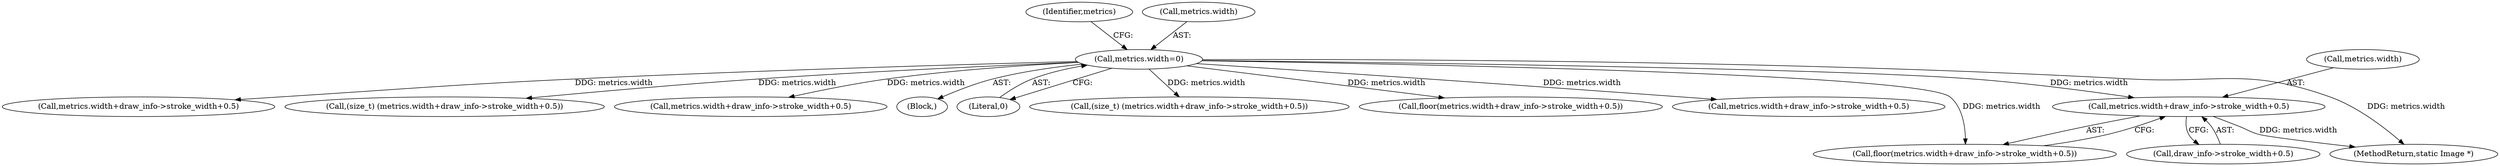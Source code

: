 digraph "0_ImageMagick_f6e9d0d9955e85bdd7540b251cd50d598dacc5e6_30@pointer" {
"1000474" [label="(Call,metrics.width+draw_info->stroke_width+0.5)"];
"1000199" [label="(Call,metrics.width=0)"];
"1000474" [label="(Call,metrics.width+draw_info->stroke_width+0.5)"];
"1000475" [label="(Call,metrics.width)"];
"1000199" [label="(Call,metrics.width=0)"];
"1000334" [label="(Call,metrics.width+draw_info->stroke_width+0.5)"];
"1000233" [label="(Call,(size_t) (metrics.width+draw_info->stroke_width+0.5))"];
"1000874" [label="(MethodReturn,static Image *)"];
"1000473" [label="(Call,floor(metrics.width+draw_info->stroke_width+0.5))"];
"1000626" [label="(Call,metrics.width+draw_info->stroke_width+0.5)"];
"1000105" [label="(Block,)"];
"1000203" [label="(Literal,0)"];
"1000624" [label="(Call,(size_t) (metrics.width+draw_info->stroke_width+0.5))"];
"1000206" [label="(Identifier,metrics)"];
"1000333" [label="(Call,floor(metrics.width+draw_info->stroke_width+0.5))"];
"1000478" [label="(Call,draw_info->stroke_width+0.5)"];
"1000235" [label="(Call,metrics.width+draw_info->stroke_width+0.5)"];
"1000200" [label="(Call,metrics.width)"];
"1000474" -> "1000473"  [label="AST: "];
"1000474" -> "1000478"  [label="CFG: "];
"1000475" -> "1000474"  [label="AST: "];
"1000478" -> "1000474"  [label="AST: "];
"1000473" -> "1000474"  [label="CFG: "];
"1000474" -> "1000874"  [label="DDG: metrics.width"];
"1000199" -> "1000474"  [label="DDG: metrics.width"];
"1000199" -> "1000105"  [label="AST: "];
"1000199" -> "1000203"  [label="CFG: "];
"1000200" -> "1000199"  [label="AST: "];
"1000203" -> "1000199"  [label="AST: "];
"1000206" -> "1000199"  [label="CFG: "];
"1000199" -> "1000874"  [label="DDG: metrics.width"];
"1000199" -> "1000233"  [label="DDG: metrics.width"];
"1000199" -> "1000235"  [label="DDG: metrics.width"];
"1000199" -> "1000333"  [label="DDG: metrics.width"];
"1000199" -> "1000334"  [label="DDG: metrics.width"];
"1000199" -> "1000473"  [label="DDG: metrics.width"];
"1000199" -> "1000624"  [label="DDG: metrics.width"];
"1000199" -> "1000626"  [label="DDG: metrics.width"];
}
